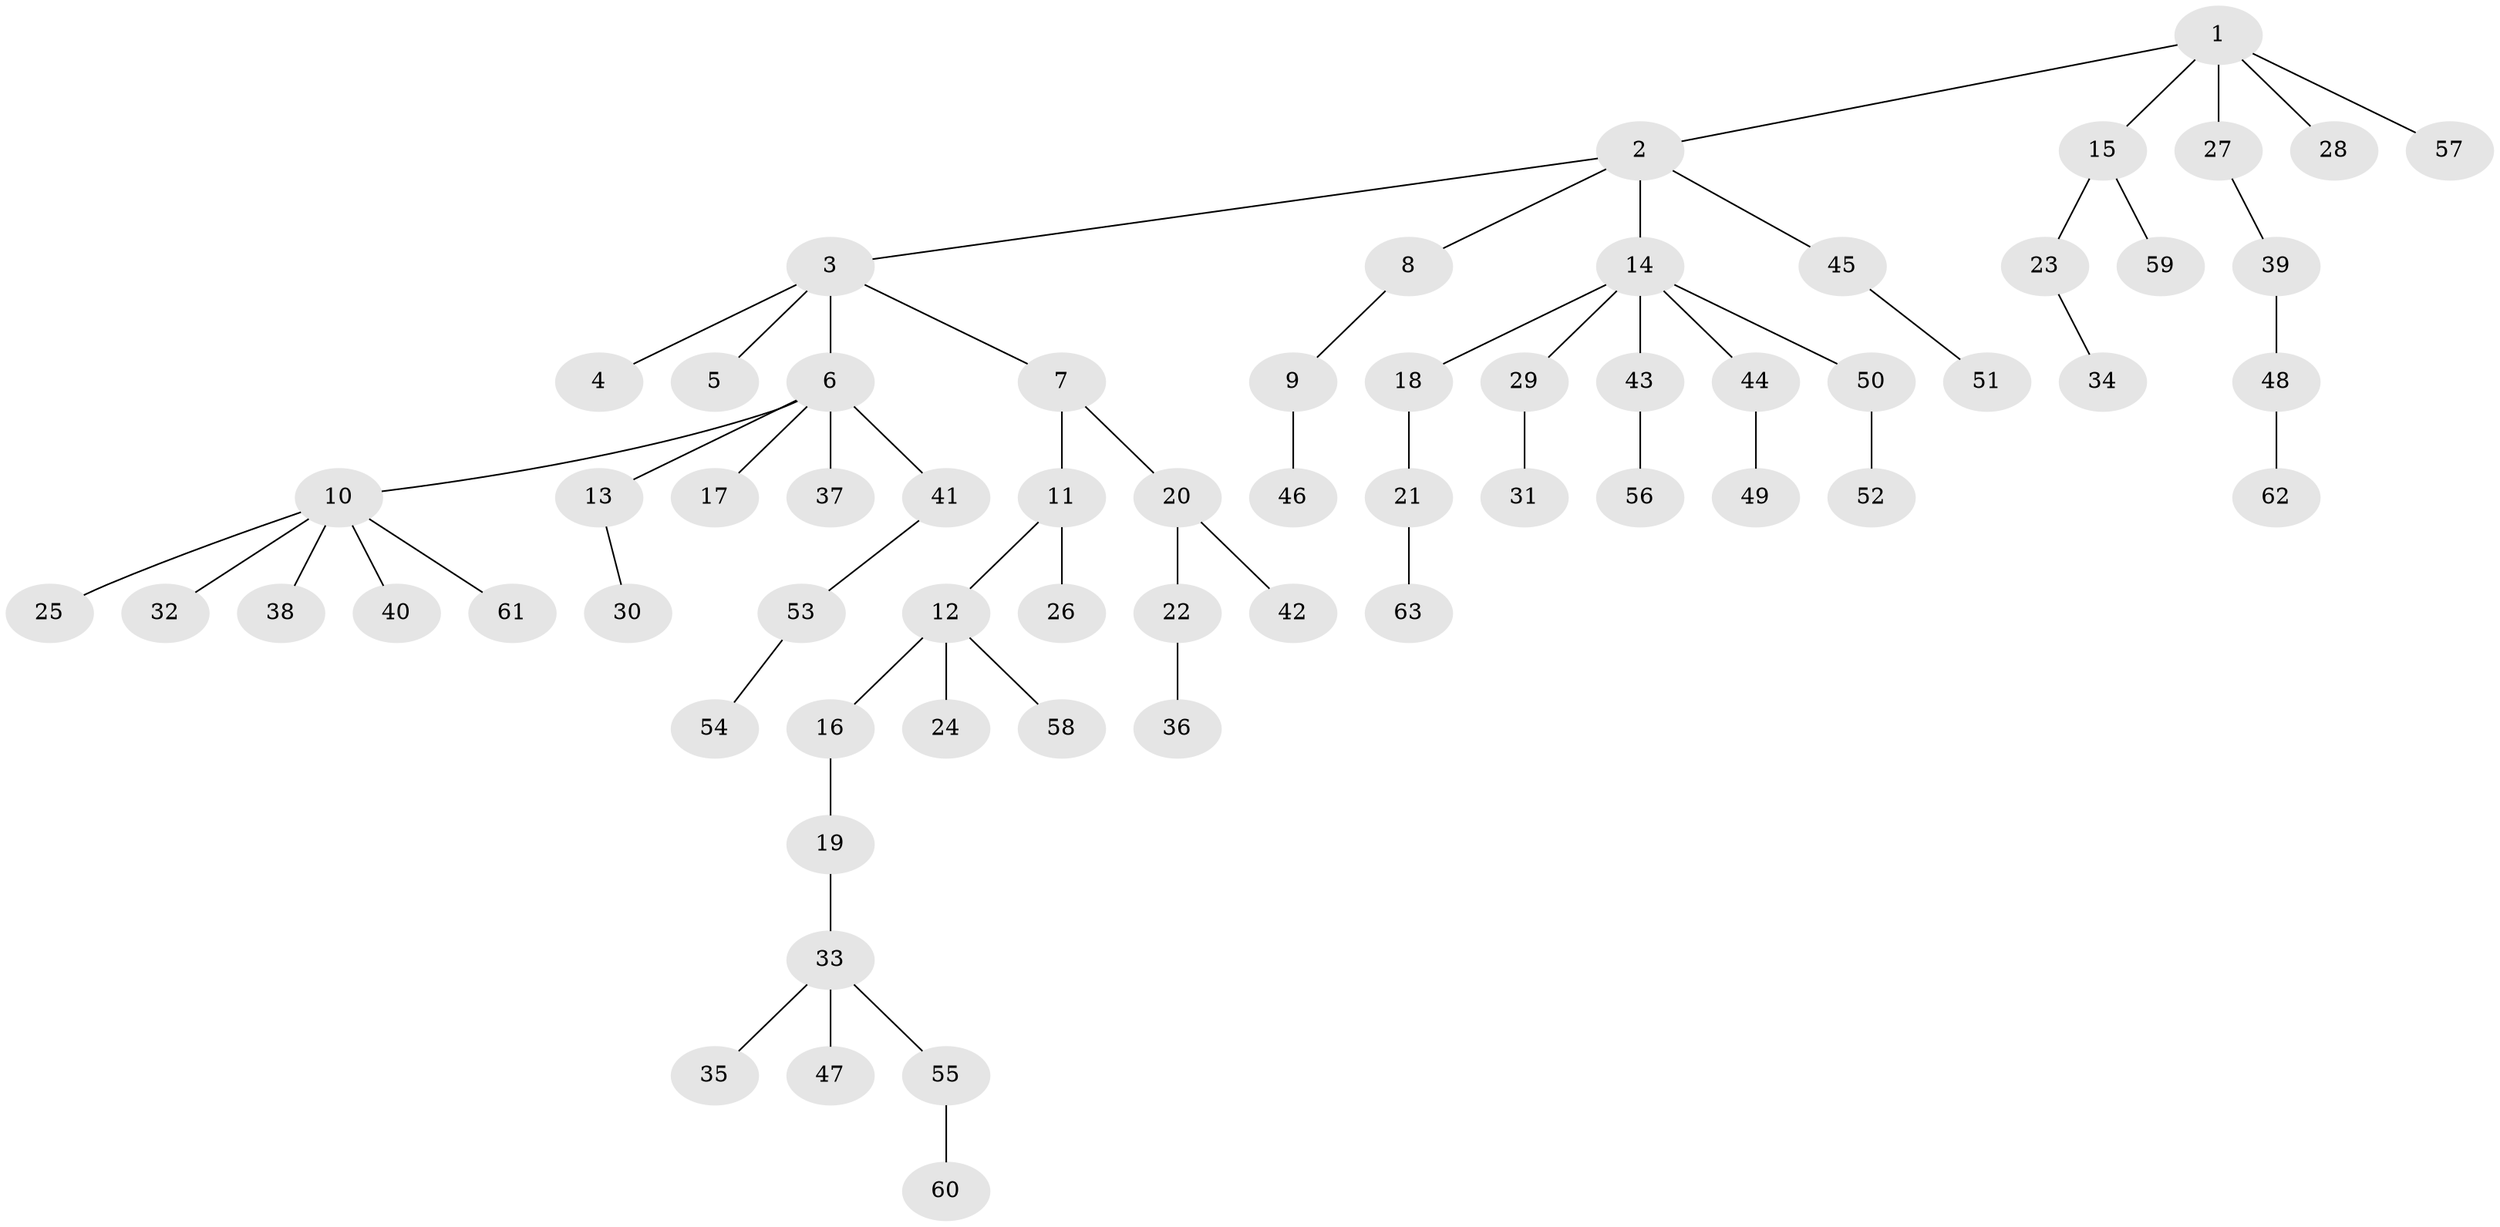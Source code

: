 // Generated by graph-tools (version 1.1) at 2025/53/03/09/25 04:53:51]
// undirected, 63 vertices, 62 edges
graph export_dot {
graph [start="1"]
  node [color=gray90,style=filled];
  1;
  2;
  3;
  4;
  5;
  6;
  7;
  8;
  9;
  10;
  11;
  12;
  13;
  14;
  15;
  16;
  17;
  18;
  19;
  20;
  21;
  22;
  23;
  24;
  25;
  26;
  27;
  28;
  29;
  30;
  31;
  32;
  33;
  34;
  35;
  36;
  37;
  38;
  39;
  40;
  41;
  42;
  43;
  44;
  45;
  46;
  47;
  48;
  49;
  50;
  51;
  52;
  53;
  54;
  55;
  56;
  57;
  58;
  59;
  60;
  61;
  62;
  63;
  1 -- 2;
  1 -- 15;
  1 -- 27;
  1 -- 28;
  1 -- 57;
  2 -- 3;
  2 -- 8;
  2 -- 14;
  2 -- 45;
  3 -- 4;
  3 -- 5;
  3 -- 6;
  3 -- 7;
  6 -- 10;
  6 -- 13;
  6 -- 17;
  6 -- 37;
  6 -- 41;
  7 -- 11;
  7 -- 20;
  8 -- 9;
  9 -- 46;
  10 -- 25;
  10 -- 32;
  10 -- 38;
  10 -- 40;
  10 -- 61;
  11 -- 12;
  11 -- 26;
  12 -- 16;
  12 -- 24;
  12 -- 58;
  13 -- 30;
  14 -- 18;
  14 -- 29;
  14 -- 43;
  14 -- 44;
  14 -- 50;
  15 -- 23;
  15 -- 59;
  16 -- 19;
  18 -- 21;
  19 -- 33;
  20 -- 22;
  20 -- 42;
  21 -- 63;
  22 -- 36;
  23 -- 34;
  27 -- 39;
  29 -- 31;
  33 -- 35;
  33 -- 47;
  33 -- 55;
  39 -- 48;
  41 -- 53;
  43 -- 56;
  44 -- 49;
  45 -- 51;
  48 -- 62;
  50 -- 52;
  53 -- 54;
  55 -- 60;
}
